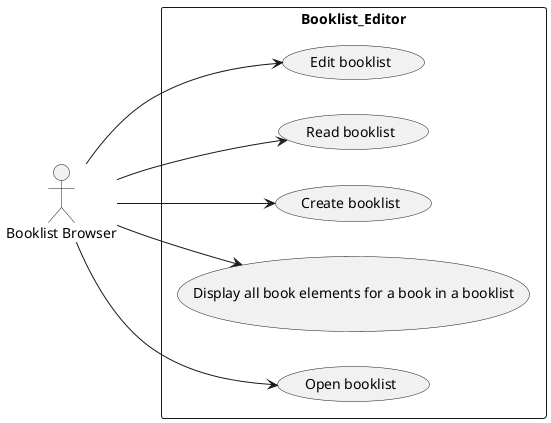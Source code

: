@startuml
left to right direction
actor "Booklist Browser" as fc
rectangle Booklist_Editor {
  usecase "Edit booklist" as UC1
  usecase "Read booklist" as UC2
  usecase "Create booklist" as UC3
  usecase "Display all book elements for a book in a booklist" as UC4
  usecase "Open booklist" as UC5
}
fc --> UC1
fc --> UC2
fc --> UC3
fc --> UC4
fc --> UC5
@enduml

